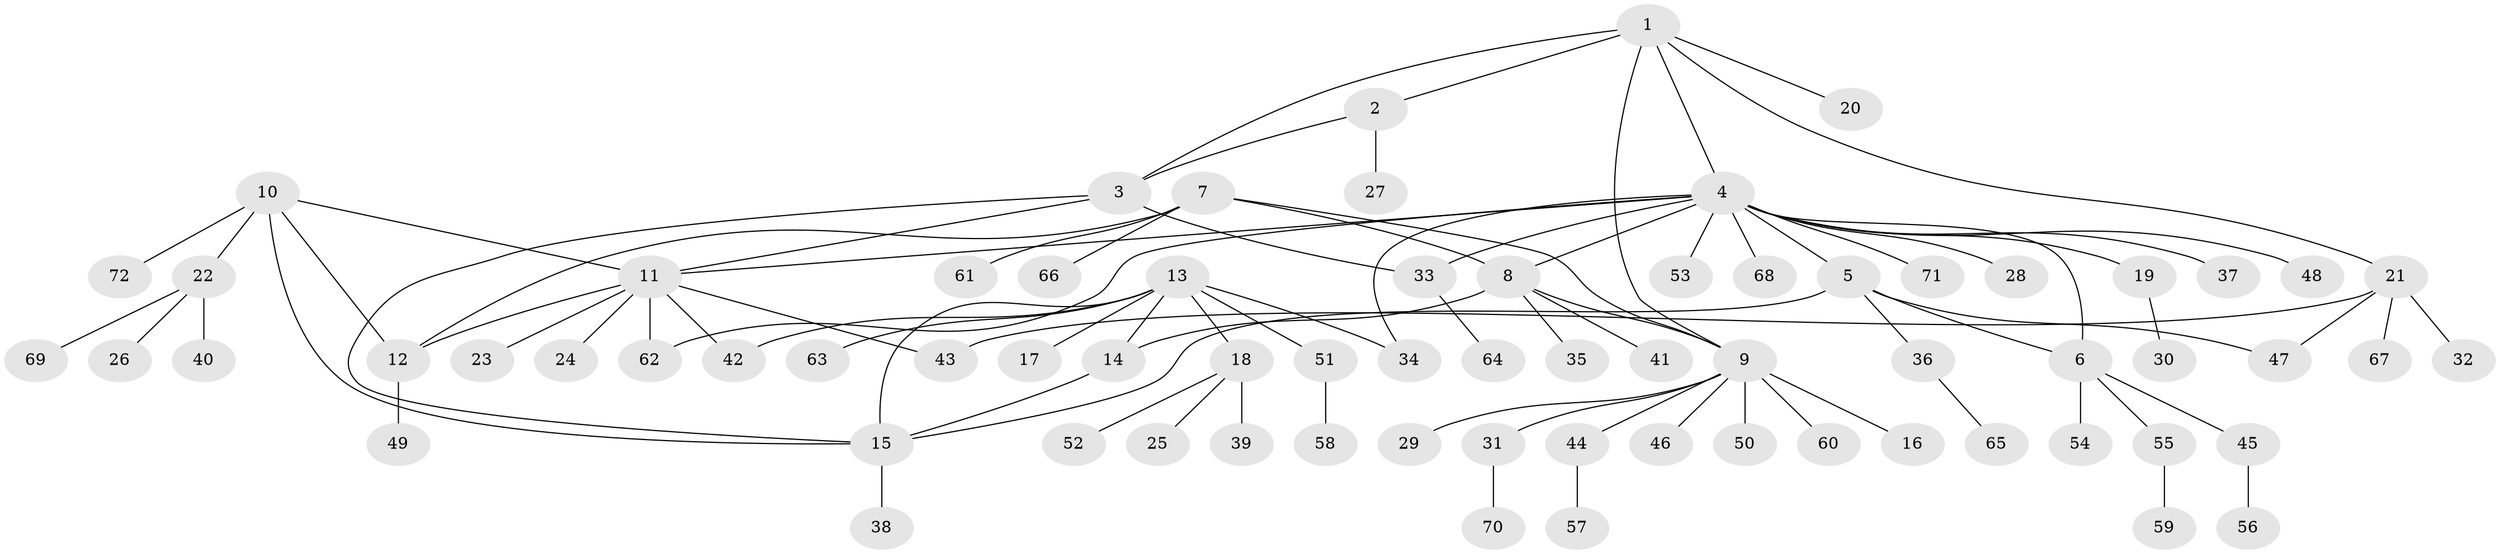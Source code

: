 // coarse degree distribution, {5: 0.07692307692307693, 2: 0.07692307692307693, 9: 0.038461538461538464, 13: 0.019230769230769232, 4: 0.07692307692307693, 8: 0.038461538461538464, 3: 0.07692307692307693, 1: 0.5961538461538461}
// Generated by graph-tools (version 1.1) at 2025/42/03/06/25 10:42:07]
// undirected, 72 vertices, 88 edges
graph export_dot {
graph [start="1"]
  node [color=gray90,style=filled];
  1;
  2;
  3;
  4;
  5;
  6;
  7;
  8;
  9;
  10;
  11;
  12;
  13;
  14;
  15;
  16;
  17;
  18;
  19;
  20;
  21;
  22;
  23;
  24;
  25;
  26;
  27;
  28;
  29;
  30;
  31;
  32;
  33;
  34;
  35;
  36;
  37;
  38;
  39;
  40;
  41;
  42;
  43;
  44;
  45;
  46;
  47;
  48;
  49;
  50;
  51;
  52;
  53;
  54;
  55;
  56;
  57;
  58;
  59;
  60;
  61;
  62;
  63;
  64;
  65;
  66;
  67;
  68;
  69;
  70;
  71;
  72;
  1 -- 2;
  1 -- 3;
  1 -- 4;
  1 -- 9;
  1 -- 20;
  1 -- 21;
  2 -- 3;
  2 -- 27;
  3 -- 11;
  3 -- 15;
  3 -- 33;
  4 -- 5;
  4 -- 6;
  4 -- 8;
  4 -- 11;
  4 -- 19;
  4 -- 28;
  4 -- 33;
  4 -- 34;
  4 -- 37;
  4 -- 48;
  4 -- 53;
  4 -- 62;
  4 -- 68;
  4 -- 71;
  5 -- 6;
  5 -- 15;
  5 -- 36;
  5 -- 47;
  6 -- 45;
  6 -- 54;
  6 -- 55;
  7 -- 8;
  7 -- 9;
  7 -- 12;
  7 -- 61;
  7 -- 66;
  8 -- 9;
  8 -- 14;
  8 -- 35;
  8 -- 41;
  9 -- 16;
  9 -- 29;
  9 -- 31;
  9 -- 44;
  9 -- 46;
  9 -- 50;
  9 -- 60;
  10 -- 11;
  10 -- 12;
  10 -- 15;
  10 -- 22;
  10 -- 72;
  11 -- 12;
  11 -- 23;
  11 -- 24;
  11 -- 42;
  11 -- 43;
  11 -- 62;
  12 -- 49;
  13 -- 14;
  13 -- 15;
  13 -- 17;
  13 -- 18;
  13 -- 34;
  13 -- 42;
  13 -- 51;
  13 -- 63;
  14 -- 15;
  15 -- 38;
  18 -- 25;
  18 -- 39;
  18 -- 52;
  19 -- 30;
  21 -- 32;
  21 -- 43;
  21 -- 47;
  21 -- 67;
  22 -- 26;
  22 -- 40;
  22 -- 69;
  31 -- 70;
  33 -- 64;
  36 -- 65;
  44 -- 57;
  45 -- 56;
  51 -- 58;
  55 -- 59;
}
